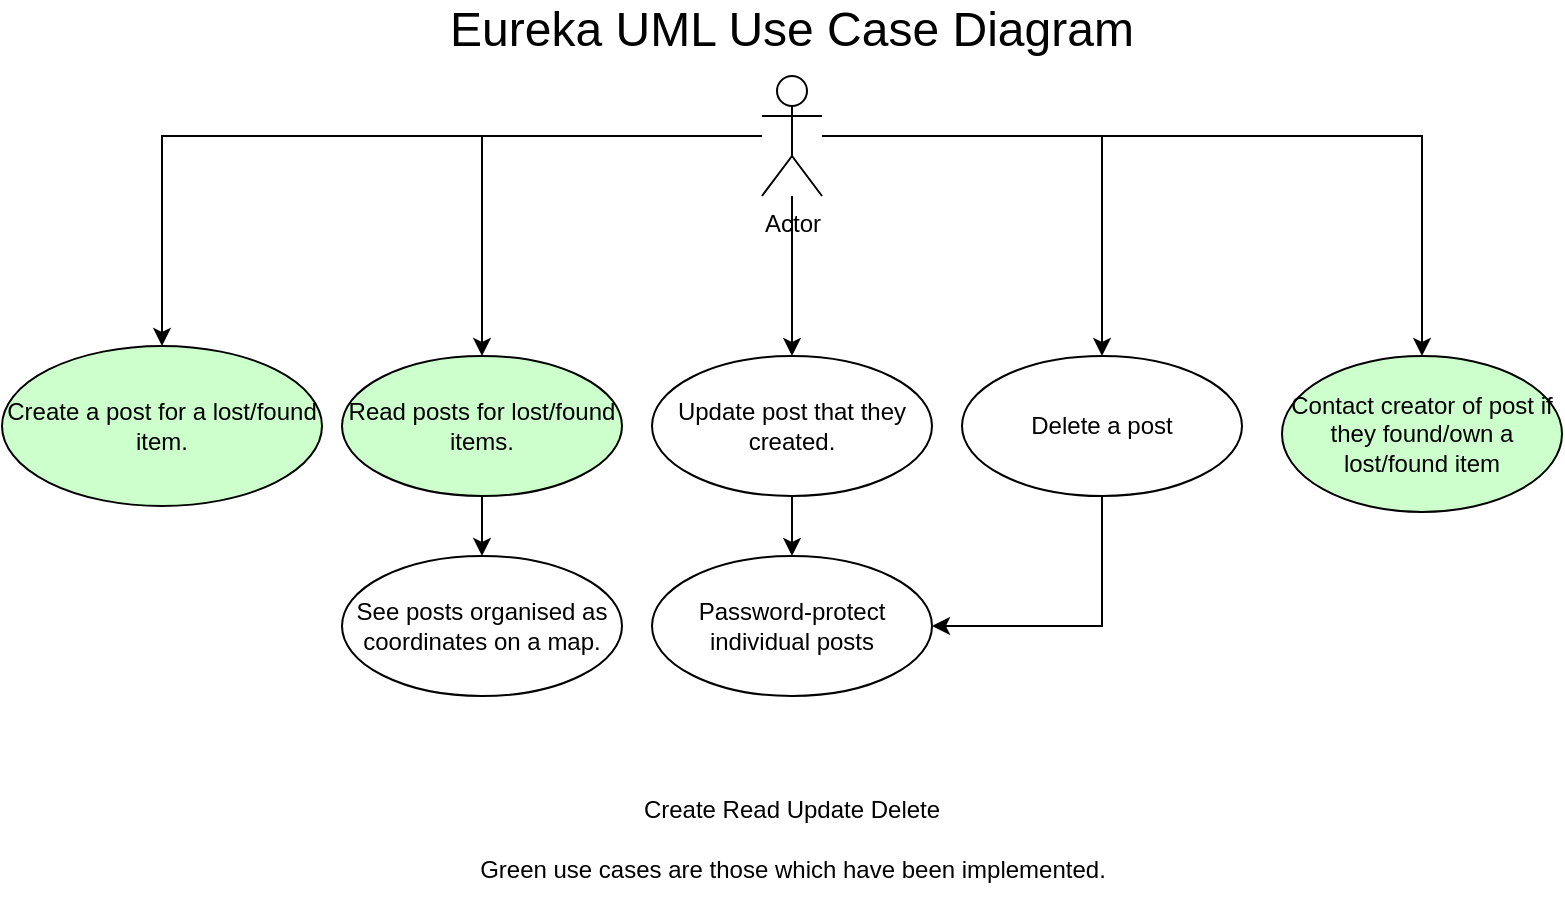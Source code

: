 <mxfile version="28.0.6">
  <diagram name="Page-1" id="suoBtGgEANYbXbVHw2rL">
    <mxGraphModel dx="1111" dy="552" grid="1" gridSize="10" guides="1" tooltips="1" connect="1" arrows="1" fold="1" page="1" pageScale="1" pageWidth="850" pageHeight="1100" math="0" shadow="0">
      <root>
        <mxCell id="0" />
        <mxCell id="1" parent="0" />
        <mxCell id="iy57UkjjnLxhf_NylSwj-3" style="edgeStyle=orthogonalEdgeStyle;rounded=0;orthogonalLoop=1;jettySize=auto;html=1;" parent="1" source="iy57UkjjnLxhf_NylSwj-1" target="iy57UkjjnLxhf_NylSwj-2" edge="1">
          <mxGeometry relative="1" as="geometry" />
        </mxCell>
        <mxCell id="iy57UkjjnLxhf_NylSwj-6" style="edgeStyle=orthogonalEdgeStyle;rounded=0;orthogonalLoop=1;jettySize=auto;html=1;entryX=0.5;entryY=0;entryDx=0;entryDy=0;" parent="1" source="iy57UkjjnLxhf_NylSwj-1" target="iy57UkjjnLxhf_NylSwj-5" edge="1">
          <mxGeometry relative="1" as="geometry" />
        </mxCell>
        <mxCell id="iy57UkjjnLxhf_NylSwj-8" style="edgeStyle=orthogonalEdgeStyle;rounded=0;orthogonalLoop=1;jettySize=auto;html=1;entryX=0.5;entryY=0;entryDx=0;entryDy=0;" parent="1" source="iy57UkjjnLxhf_NylSwj-1" target="iy57UkjjnLxhf_NylSwj-7" edge="1">
          <mxGeometry relative="1" as="geometry" />
        </mxCell>
        <mxCell id="XmbwhB73pMSOdemntvVz-7" style="edgeStyle=orthogonalEdgeStyle;rounded=0;orthogonalLoop=1;jettySize=auto;html=1;entryX=0.5;entryY=0;entryDx=0;entryDy=0;" parent="1" source="iy57UkjjnLxhf_NylSwj-1" target="XmbwhB73pMSOdemntvVz-6" edge="1">
          <mxGeometry relative="1" as="geometry" />
        </mxCell>
        <mxCell id="tv_ducz8JUacjMTweFup-9" style="edgeStyle=orthogonalEdgeStyle;rounded=0;orthogonalLoop=1;jettySize=auto;html=1;entryX=0.5;entryY=0;entryDx=0;entryDy=0;" parent="1" source="iy57UkjjnLxhf_NylSwj-1" target="tv_ducz8JUacjMTweFup-8" edge="1">
          <mxGeometry relative="1" as="geometry" />
        </mxCell>
        <mxCell id="iy57UkjjnLxhf_NylSwj-1" value="Actor" style="shape=umlActor;verticalLabelPosition=bottom;verticalAlign=top;html=1;outlineConnect=0;" parent="1" vertex="1">
          <mxGeometry x="410" y="48" width="30" height="60" as="geometry" />
        </mxCell>
        <mxCell id="tv_ducz8JUacjMTweFup-4" value="" style="edgeStyle=orthogonalEdgeStyle;rounded=0;orthogonalLoop=1;jettySize=auto;html=1;" parent="1" source="iy57UkjjnLxhf_NylSwj-2" target="tv_ducz8JUacjMTweFup-3" edge="1">
          <mxGeometry relative="1" as="geometry" />
        </mxCell>
        <mxCell id="iy57UkjjnLxhf_NylSwj-2" value="Update post that they created." style="ellipse;whiteSpace=wrap;html=1;" parent="1" vertex="1">
          <mxGeometry x="355" y="188" width="140" height="70" as="geometry" />
        </mxCell>
        <mxCell id="tv_ducz8JUacjMTweFup-5" style="edgeStyle=orthogonalEdgeStyle;rounded=0;orthogonalLoop=1;jettySize=auto;html=1;entryX=1;entryY=0.5;entryDx=0;entryDy=0;exitX=0.5;exitY=1;exitDx=0;exitDy=0;" parent="1" source="iy57UkjjnLxhf_NylSwj-5" target="tv_ducz8JUacjMTweFup-3" edge="1">
          <mxGeometry relative="1" as="geometry" />
        </mxCell>
        <mxCell id="iy57UkjjnLxhf_NylSwj-5" value="Delete a post" style="ellipse;whiteSpace=wrap;html=1;" parent="1" vertex="1">
          <mxGeometry x="510" y="188" width="140" height="70" as="geometry" />
        </mxCell>
        <mxCell id="tv_ducz8JUacjMTweFup-2" style="edgeStyle=orthogonalEdgeStyle;rounded=0;orthogonalLoop=1;jettySize=auto;html=1;exitX=0.5;exitY=1;exitDx=0;exitDy=0;entryX=0.5;entryY=0;entryDx=0;entryDy=0;" parent="1" source="iy57UkjjnLxhf_NylSwj-7" target="tv_ducz8JUacjMTweFup-1" edge="1">
          <mxGeometry relative="1" as="geometry" />
        </mxCell>
        <mxCell id="iy57UkjjnLxhf_NylSwj-7" value="Read posts for lost/found items." style="ellipse;whiteSpace=wrap;html=1;fillColor=#CCFFCC;" parent="1" vertex="1">
          <mxGeometry x="200" y="188" width="140" height="70" as="geometry" />
        </mxCell>
        <mxCell id="XmbwhB73pMSOdemntvVz-6" value="Create a post for a lost/found item." style="ellipse;whiteSpace=wrap;html=1;fillColor=#CCFFCC;" parent="1" vertex="1">
          <mxGeometry x="30" y="183" width="160" height="80" as="geometry" />
        </mxCell>
        <mxCell id="XmbwhB73pMSOdemntvVz-8" value="&lt;font style=&quot;font-size: 24px;&quot;&gt;Eureka UML Use Case Diagram&lt;/font&gt;" style="text;html=1;align=center;verticalAlign=middle;whiteSpace=wrap;rounded=0;" parent="1" vertex="1">
          <mxGeometry x="250" y="10" width="350" height="30" as="geometry" />
        </mxCell>
        <mxCell id="tv_ducz8JUacjMTweFup-1" value="See posts organised as coordinates on a map." style="ellipse;whiteSpace=wrap;html=1;" parent="1" vertex="1">
          <mxGeometry x="200" y="288" width="140" height="70" as="geometry" />
        </mxCell>
        <mxCell id="tv_ducz8JUacjMTweFup-3" value="Password-protect individual posts" style="ellipse;whiteSpace=wrap;html=1;" parent="1" vertex="1">
          <mxGeometry x="355" y="288" width="140" height="70" as="geometry" />
        </mxCell>
        <mxCell id="tv_ducz8JUacjMTweFup-6" value="Create Read Update Delete" style="text;html=1;align=center;verticalAlign=middle;whiteSpace=wrap;rounded=0;" parent="1" vertex="1">
          <mxGeometry x="340" y="400" width="170" height="30" as="geometry" />
        </mxCell>
        <mxCell id="tv_ducz8JUacjMTweFup-8" value="Contact creator of post if they found/own a lost/found item" style="ellipse;whiteSpace=wrap;html=1;fillColor=#CCFFCC;" parent="1" vertex="1">
          <mxGeometry x="670" y="188" width="140" height="78" as="geometry" />
        </mxCell>
        <mxCell id="hvj2yRKEAgdArdSkjUug-1" value="Green use cases are those which have been implemented." style="text;html=1;align=center;verticalAlign=middle;whiteSpace=wrap;rounded=0;" vertex="1" parent="1">
          <mxGeometry x="268" y="430" width="315" height="30" as="geometry" />
        </mxCell>
      </root>
    </mxGraphModel>
  </diagram>
</mxfile>
